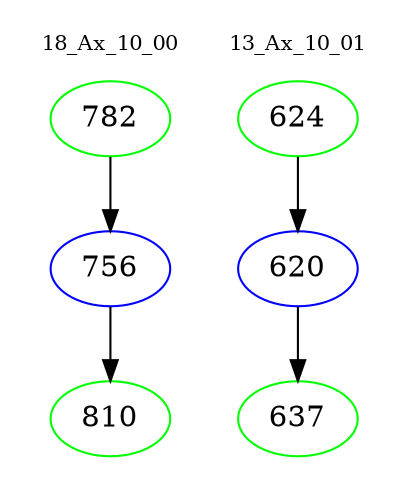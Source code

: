 digraph{
subgraph cluster_0 {
color = white
label = "18_Ax_10_00";
fontsize=10;
T0_782 [label="782", color="green"]
T0_782 -> T0_756 [color="black"]
T0_756 [label="756", color="blue"]
T0_756 -> T0_810 [color="black"]
T0_810 [label="810", color="green"]
}
subgraph cluster_1 {
color = white
label = "13_Ax_10_01";
fontsize=10;
T1_624 [label="624", color="green"]
T1_624 -> T1_620 [color="black"]
T1_620 [label="620", color="blue"]
T1_620 -> T1_637 [color="black"]
T1_637 [label="637", color="green"]
}
}
